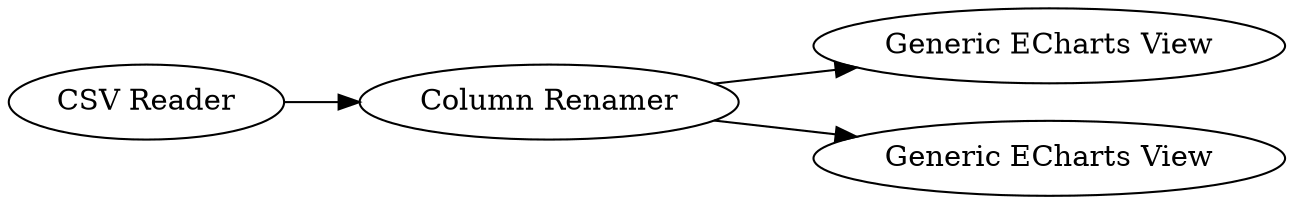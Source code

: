 digraph {
	3 -> 4
	1 -> 3
	3 -> 5
	1 [label="CSV Reader"]
	4 [label="Generic ECharts View"]
	3 [label="Column Renamer"]
	5 [label="Generic ECharts View"]
	rankdir=LR
}

